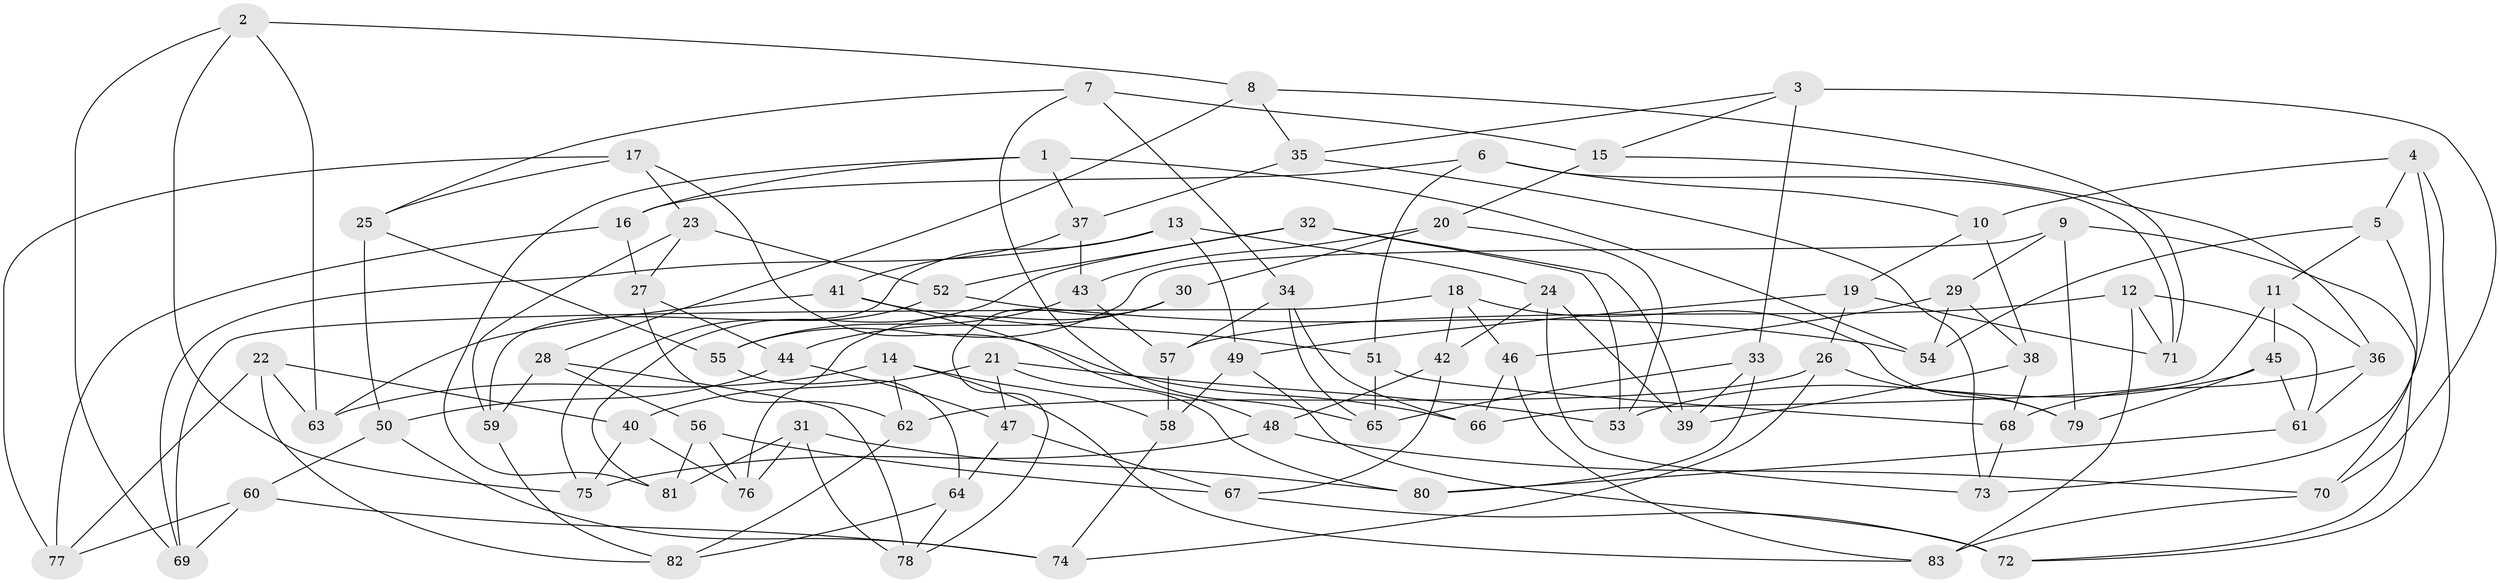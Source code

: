 // Generated by graph-tools (version 1.1) at 2025/16/03/09/25 04:16:33]
// undirected, 83 vertices, 166 edges
graph export_dot {
graph [start="1"]
  node [color=gray90,style=filled];
  1;
  2;
  3;
  4;
  5;
  6;
  7;
  8;
  9;
  10;
  11;
  12;
  13;
  14;
  15;
  16;
  17;
  18;
  19;
  20;
  21;
  22;
  23;
  24;
  25;
  26;
  27;
  28;
  29;
  30;
  31;
  32;
  33;
  34;
  35;
  36;
  37;
  38;
  39;
  40;
  41;
  42;
  43;
  44;
  45;
  46;
  47;
  48;
  49;
  50;
  51;
  52;
  53;
  54;
  55;
  56;
  57;
  58;
  59;
  60;
  61;
  62;
  63;
  64;
  65;
  66;
  67;
  68;
  69;
  70;
  71;
  72;
  73;
  74;
  75;
  76;
  77;
  78;
  79;
  80;
  81;
  82;
  83;
  1 -- 16;
  1 -- 54;
  1 -- 37;
  1 -- 81;
  2 -- 8;
  2 -- 63;
  2 -- 69;
  2 -- 75;
  3 -- 33;
  3 -- 35;
  3 -- 15;
  3 -- 70;
  4 -- 10;
  4 -- 5;
  4 -- 72;
  4 -- 73;
  5 -- 11;
  5 -- 70;
  5 -- 54;
  6 -- 71;
  6 -- 51;
  6 -- 16;
  6 -- 10;
  7 -- 65;
  7 -- 15;
  7 -- 25;
  7 -- 34;
  8 -- 71;
  8 -- 35;
  8 -- 28;
  9 -- 79;
  9 -- 72;
  9 -- 55;
  9 -- 29;
  10 -- 19;
  10 -- 38;
  11 -- 36;
  11 -- 66;
  11 -- 45;
  12 -- 57;
  12 -- 83;
  12 -- 61;
  12 -- 71;
  13 -- 59;
  13 -- 69;
  13 -- 49;
  13 -- 24;
  14 -- 63;
  14 -- 83;
  14 -- 58;
  14 -- 62;
  15 -- 20;
  15 -- 36;
  16 -- 77;
  16 -- 27;
  17 -- 25;
  17 -- 77;
  17 -- 66;
  17 -- 23;
  18 -- 79;
  18 -- 46;
  18 -- 42;
  18 -- 69;
  19 -- 26;
  19 -- 49;
  19 -- 71;
  20 -- 43;
  20 -- 53;
  20 -- 30;
  21 -- 80;
  21 -- 40;
  21 -- 53;
  21 -- 47;
  22 -- 82;
  22 -- 77;
  22 -- 63;
  22 -- 40;
  23 -- 27;
  23 -- 59;
  23 -- 52;
  24 -- 39;
  24 -- 42;
  24 -- 73;
  25 -- 55;
  25 -- 50;
  26 -- 74;
  26 -- 62;
  26 -- 79;
  27 -- 62;
  27 -- 44;
  28 -- 78;
  28 -- 56;
  28 -- 59;
  29 -- 54;
  29 -- 38;
  29 -- 46;
  30 -- 76;
  30 -- 78;
  30 -- 44;
  31 -- 81;
  31 -- 80;
  31 -- 78;
  31 -- 76;
  32 -- 52;
  32 -- 81;
  32 -- 39;
  32 -- 53;
  33 -- 65;
  33 -- 80;
  33 -- 39;
  34 -- 65;
  34 -- 66;
  34 -- 57;
  35 -- 73;
  35 -- 37;
  36 -- 61;
  36 -- 68;
  37 -- 41;
  37 -- 43;
  38 -- 39;
  38 -- 68;
  40 -- 75;
  40 -- 76;
  41 -- 48;
  41 -- 63;
  41 -- 51;
  42 -- 48;
  42 -- 67;
  43 -- 57;
  43 -- 55;
  44 -- 47;
  44 -- 50;
  45 -- 79;
  45 -- 61;
  45 -- 53;
  46 -- 66;
  46 -- 83;
  47 -- 67;
  47 -- 64;
  48 -- 70;
  48 -- 75;
  49 -- 72;
  49 -- 58;
  50 -- 60;
  50 -- 74;
  51 -- 68;
  51 -- 65;
  52 -- 75;
  52 -- 54;
  55 -- 64;
  56 -- 76;
  56 -- 81;
  56 -- 67;
  57 -- 58;
  58 -- 74;
  59 -- 82;
  60 -- 74;
  60 -- 77;
  60 -- 69;
  61 -- 80;
  62 -- 82;
  64 -- 78;
  64 -- 82;
  67 -- 72;
  68 -- 73;
  70 -- 83;
}
